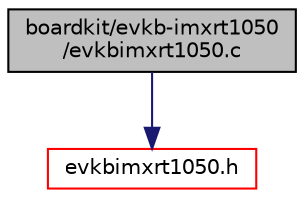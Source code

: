 digraph "boardkit/evkb-imxrt1050/evkbimxrt1050.c"
{
  edge [fontname="Helvetica",fontsize="10",labelfontname="Helvetica",labelfontsize="10"];
  node [fontname="Helvetica",fontsize="10",shape=record];
  Node0 [label="boardkit/evkb-imxrt1050\l/evkbimxrt1050.c",height=0.2,width=0.4,color="black", fillcolor="grey75", style="filled", fontcolor="black"];
  Node0 -> Node1 [color="midnightblue",fontsize="10",style="solid",fontname="Helvetica"];
  Node1 [label="evkbimxrt1050.h",height=0.2,width=0.4,color="red", fillcolor="white", style="filled",URL="$evkbimxrt1050_8h.html",tooltip="The evkbimxrt1050.h file defines GPIO pin mappings for evkbimxrt1050 board. "];
}
